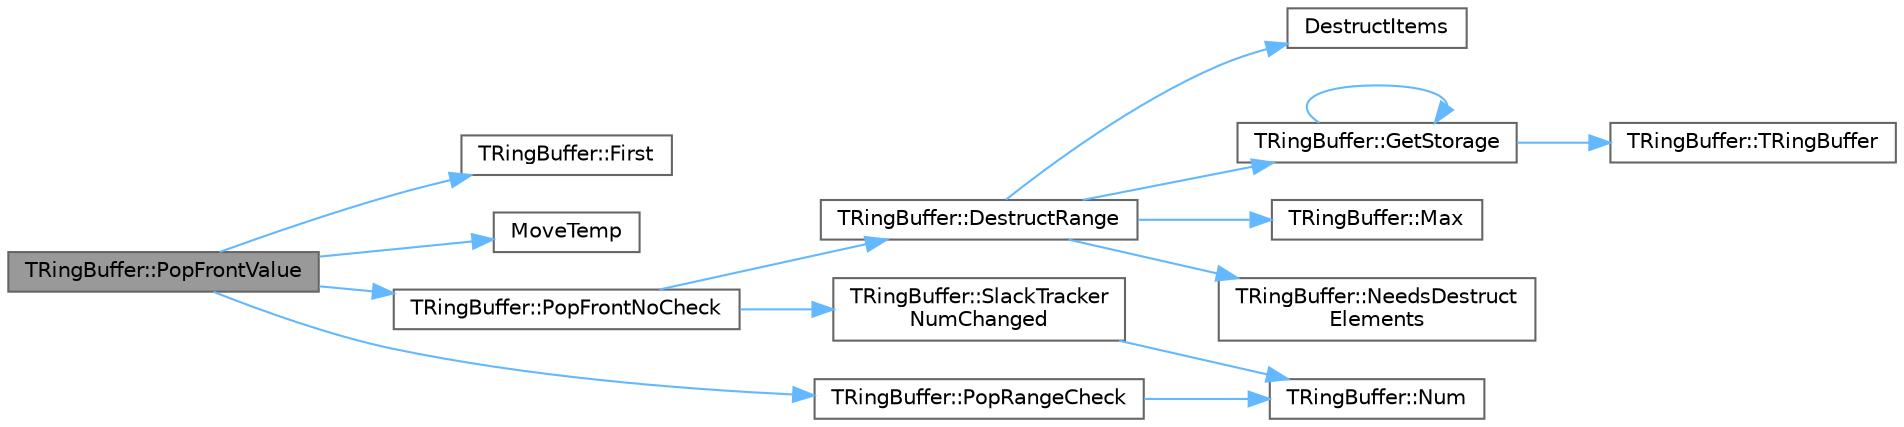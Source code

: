 digraph "TRingBuffer::PopFrontValue"
{
 // INTERACTIVE_SVG=YES
 // LATEX_PDF_SIZE
  bgcolor="transparent";
  edge [fontname=Helvetica,fontsize=10,labelfontname=Helvetica,labelfontsize=10];
  node [fontname=Helvetica,fontsize=10,shape=box,height=0.2,width=0.4];
  rankdir="LR";
  Node1 [id="Node000001",label="TRingBuffer::PopFrontValue",height=0.2,width=0.4,color="gray40", fillcolor="grey60", style="filled", fontcolor="black",tooltip=" "];
  Node1 -> Node2 [id="edge1_Node000001_Node000002",color="steelblue1",style="solid",tooltip=" "];
  Node2 [id="Node000002",label="TRingBuffer::First",height=0.2,width=0.4,color="grey40", fillcolor="white", style="filled",URL="$d7/d46/classTRingBuffer.html#a1b5dacb59a22d7b38fee858e63ed7289",tooltip="Return a reference to the element at the front pointer of the RingBuffer."];
  Node1 -> Node3 [id="edge2_Node000001_Node000003",color="steelblue1",style="solid",tooltip=" "];
  Node3 [id="Node000003",label="MoveTemp",height=0.2,width=0.4,color="grey40", fillcolor="white", style="filled",URL="$d4/d24/UnrealTemplate_8h.html#ad5e6c049aeb9c9115fec514ba581dbb6",tooltip="MoveTemp will cast a reference to an rvalue reference."];
  Node1 -> Node4 [id="edge3_Node000001_Node000004",color="steelblue1",style="solid",tooltip=" "];
  Node4 [id="Node000004",label="TRingBuffer::PopFrontNoCheck",height=0.2,width=0.4,color="grey40", fillcolor="white", style="filled",URL="$d7/d46/classTRingBuffer.html#a031e34e20a32b7940da154f3524a5833",tooltip="Unsafely pop the given number of arguments (default: 1) from the front pointer of the RingBuffer."];
  Node4 -> Node5 [id="edge4_Node000004_Node000005",color="steelblue1",style="solid",tooltip=" "];
  Node5 [id="Node000005",label="TRingBuffer::DestructRange",height=0.2,width=0.4,color="grey40", fillcolor="white", style="filled",URL="$d7/d46/classTRingBuffer.html#a7859abfc28865cfa7f653b915bb17885",tooltip="Destruct all elements in the RingBuffer from Index RangeStart to Index RangeEnd."];
  Node5 -> Node6 [id="edge5_Node000005_Node000006",color="steelblue1",style="solid",tooltip=" "];
  Node6 [id="Node000006",label="DestructItems",height=0.2,width=0.4,color="grey40", fillcolor="white", style="filled",URL="$db/dea/MemoryOps_8h.html#a0b36507a3186ec48a12d43548b47f669",tooltip="Destructs a range of items in memory."];
  Node5 -> Node7 [id="edge6_Node000005_Node000007",color="steelblue1",style="solid",tooltip=" "];
  Node7 [id="Node000007",label="TRingBuffer::GetStorage",height=0.2,width=0.4,color="grey40", fillcolor="white", style="filled",URL="$d7/d46/classTRingBuffer.html#aa2fcf0b111c159373c595c9a3ae6cbd2",tooltip="Return a pointer to the underlying storage of the RingBuffer."];
  Node7 -> Node8 [id="edge7_Node000007_Node000008",color="steelblue1",style="solid",tooltip=" "];
  Node8 [id="Node000008",label="TRingBuffer::TRingBuffer",height=0.2,width=0.4,color="grey40", fillcolor="white", style="filled",URL="$d7/d46/classTRingBuffer.html#a8c285901c0c99ff13fe22f8035b51cb0",tooltip="Construct Empty Queue with capacity 0."];
  Node7 -> Node7 [id="edge8_Node000007_Node000007",color="steelblue1",style="solid",tooltip=" "];
  Node5 -> Node9 [id="edge9_Node000005_Node000009",color="steelblue1",style="solid",tooltip=" "];
  Node9 [id="Node000009",label="TRingBuffer::Max",height=0.2,width=0.4,color="grey40", fillcolor="white", style="filled",URL="$d7/d46/classTRingBuffer.html#a841b0cf4b4a9b0ba7a1340fa47e50bb1",tooltip="Current allocated Capacity, note this will always be a power of two, or the special case 0."];
  Node5 -> Node10 [id="edge10_Node000005_Node000010",color="steelblue1",style="solid",tooltip=" "];
  Node10 [id="Node000010",label="TRingBuffer::NeedsDestruct\lElements",height=0.2,width=0.4,color="grey40", fillcolor="white", style="filled",URL="$d7/d46/classTRingBuffer.html#a4ddd780cb625faa57f3eafa584b58e6e",tooltip=" "];
  Node4 -> Node11 [id="edge11_Node000004_Node000011",color="steelblue1",style="solid",tooltip=" "];
  Node11 [id="Node000011",label="TRingBuffer::SlackTracker\lNumChanged",height=0.2,width=0.4,color="grey40", fillcolor="white", style="filled",URL="$d7/d46/classTRingBuffer.html#a15b4c13937861b41854ce00000ffc290",tooltip=" "];
  Node11 -> Node12 [id="edge12_Node000011_Node000012",color="steelblue1",style="solid",tooltip=" "];
  Node12 [id="Node000012",label="TRingBuffer::Num",height=0.2,width=0.4,color="grey40", fillcolor="white", style="filled",URL="$d7/d46/classTRingBuffer.html#a5c37b30f4de47dfe15a368ba4c353568",tooltip="Gets the number of elements in the RingBuffer."];
  Node1 -> Node13 [id="edge13_Node000001_Node000013",color="steelblue1",style="solid",tooltip=" "];
  Node13 [id="Node000013",label="TRingBuffer::PopRangeCheck",height=0.2,width=0.4,color="grey40", fillcolor="white", style="filled",URL="$d7/d46/classTRingBuffer.html#ad220f0b3db8564d64f2e6a5eb20e8b95",tooltip=" "];
  Node13 -> Node12 [id="edge14_Node000013_Node000012",color="steelblue1",style="solid",tooltip=" "];
}
